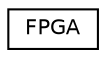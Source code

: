 digraph "Graphical Class Hierarchy"
{
  edge [fontname="Helvetica",fontsize="10",labelfontname="Helvetica",labelfontsize="10"];
  node [fontname="Helvetica",fontsize="10",shape=record];
  rankdir="LR";
  Node0 [label="FPGA",height=0.2,width=0.4,color="black", fillcolor="white", style="filled",URL="$class_f_p_g_a.html"];
}
